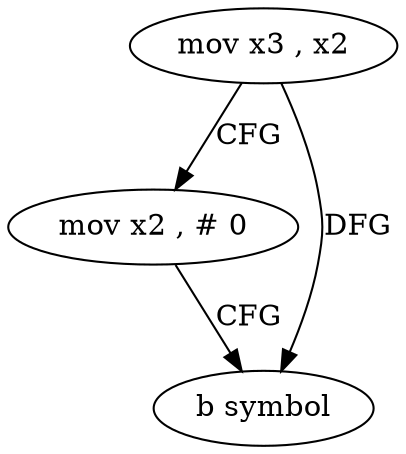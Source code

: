 digraph "func" {
"4317192" [label = "mov x3 , x2" ]
"4317196" [label = "mov x2 , # 0" ]
"4317200" [label = "b symbol" ]
"4317192" -> "4317196" [ label = "CFG" ]
"4317192" -> "4317200" [ label = "DFG" ]
"4317196" -> "4317200" [ label = "CFG" ]
}
